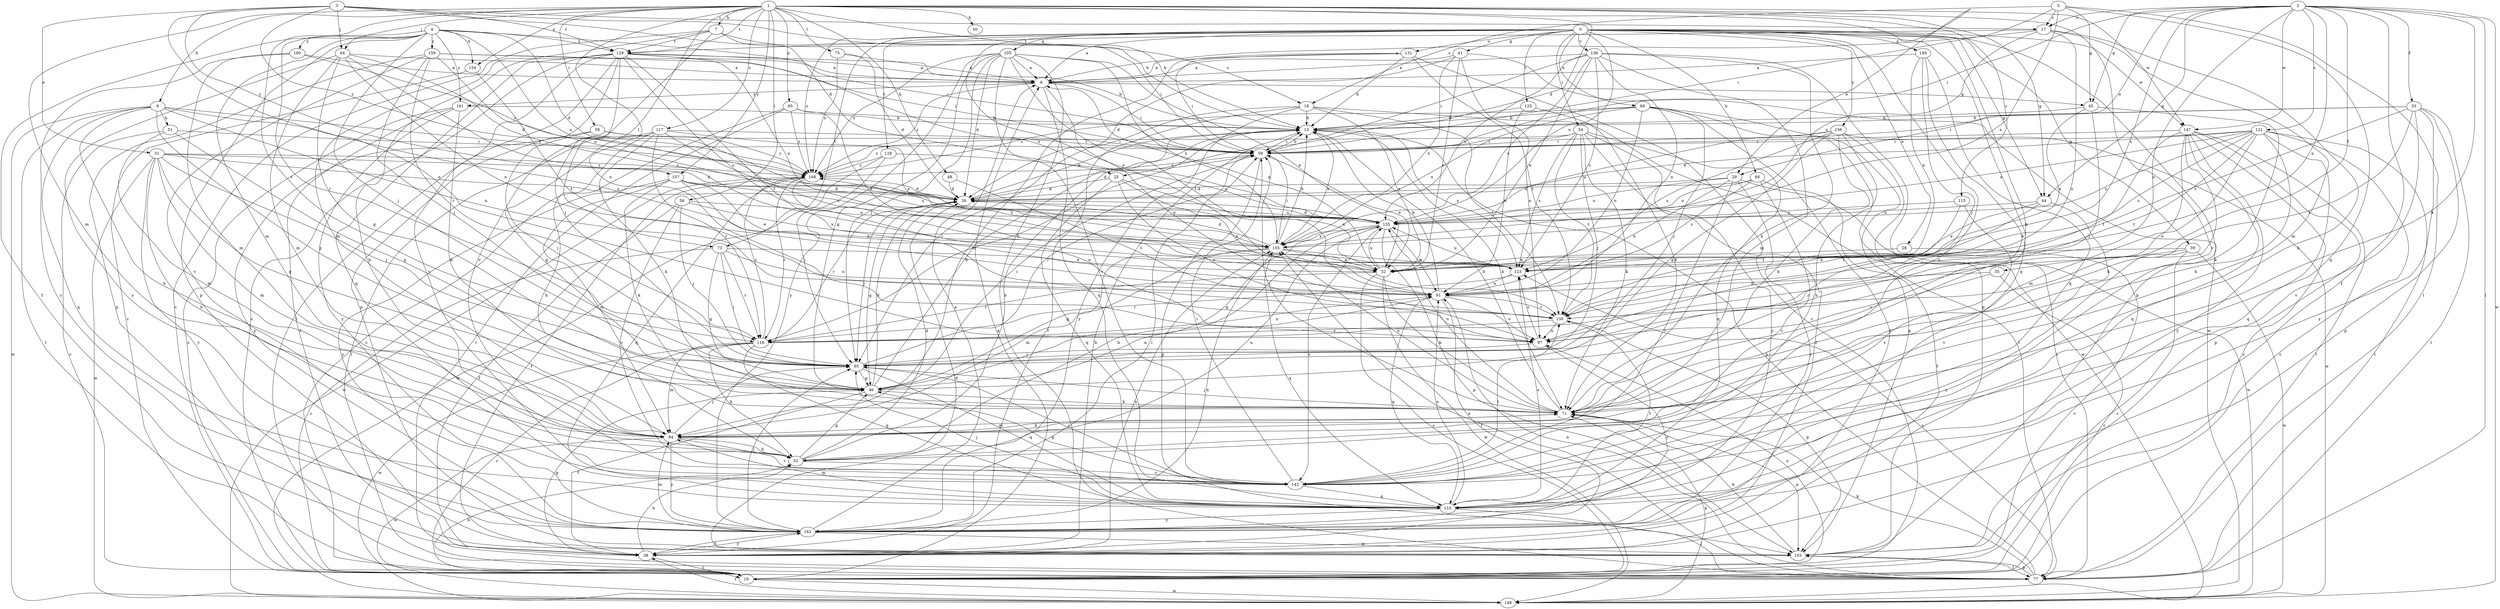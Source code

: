 strict digraph  {
0;
1;
2;
3;
4;
5;
6;
7;
8;
13;
17;
18;
19;
25;
26;
28;
29;
31;
32;
33;
35;
38;
39;
41;
44;
45;
46;
48;
50;
51;
52;
54;
56;
58;
59;
64;
65;
68;
71;
73;
75;
77;
84;
89;
91;
95;
97;
103;
105;
110;
115;
116;
117;
121;
123;
125;
128;
129;
130;
131;
135;
136;
142;
147;
148;
149;
154;
155;
156;
157;
159;
160;
161;
162;
168;
0 -> 6  [label=a];
0 -> 28  [label=e];
0 -> 39  [label=g];
0 -> 41  [label=g];
0 -> 44  [label=g];
0 -> 54  [label=i];
0 -> 68  [label=k];
0 -> 71  [label=k];
0 -> 73  [label=l];
0 -> 89  [label=n];
0 -> 91  [label=n];
0 -> 103  [label=p];
0 -> 105  [label=q];
0 -> 110  [label=q];
0 -> 125  [label=t];
0 -> 128  [label=t];
0 -> 131  [label=u];
0 -> 135  [label=u];
0 -> 136  [label=v];
0 -> 142  [label=v];
0 -> 147  [label=w];
0 -> 149  [label=x];
0 -> 156  [label=y];
0 -> 168  [label=z];
1 -> 7  [label=b];
1 -> 8  [label=b];
1 -> 13  [label=b];
1 -> 25  [label=d];
1 -> 29  [label=e];
1 -> 44  [label=g];
1 -> 48  [label=h];
1 -> 50  [label=h];
1 -> 56  [label=i];
1 -> 58  [label=i];
1 -> 64  [label=j];
1 -> 73  [label=l];
1 -> 75  [label=l];
1 -> 84  [label=m];
1 -> 95  [label=o];
1 -> 97  [label=o];
1 -> 115  [label=r];
1 -> 116  [label=r];
1 -> 117  [label=s];
1 -> 129  [label=t];
1 -> 142  [label=v];
1 -> 147  [label=w];
1 -> 154  [label=x];
1 -> 157  [label=y];
2 -> 17  [label=c];
2 -> 29  [label=e];
2 -> 33  [label=f];
2 -> 35  [label=f];
2 -> 38  [label=f];
2 -> 44  [label=g];
2 -> 45  [label=g];
2 -> 59  [label=i];
2 -> 71  [label=k];
2 -> 77  [label=l];
2 -> 91  [label=n];
2 -> 97  [label=o];
2 -> 121  [label=s];
2 -> 123  [label=s];
2 -> 147  [label=w];
2 -> 148  [label=w];
3 -> 13  [label=b];
3 -> 17  [label=c];
3 -> 25  [label=d];
3 -> 31  [label=e];
3 -> 64  [label=j];
3 -> 97  [label=o];
3 -> 129  [label=t];
3 -> 157  [label=y];
3 -> 168  [label=z];
4 -> 26  [label=d];
4 -> 38  [label=f];
4 -> 59  [label=i];
4 -> 65  [label=j];
4 -> 84  [label=m];
4 -> 103  [label=p];
4 -> 116  [label=r];
4 -> 129  [label=t];
4 -> 135  [label=u];
4 -> 154  [label=x];
4 -> 159  [label=y];
4 -> 160  [label=y];
4 -> 161  [label=y];
5 -> 17  [label=c];
5 -> 18  [label=c];
5 -> 45  [label=g];
5 -> 59  [label=i];
5 -> 77  [label=l];
5 -> 110  [label=q];
5 -> 155  [label=x];
6 -> 45  [label=g];
6 -> 59  [label=i];
6 -> 97  [label=o];
6 -> 110  [label=q];
6 -> 161  [label=y];
6 -> 168  [label=z];
7 -> 18  [label=c];
7 -> 19  [label=c];
7 -> 59  [label=i];
7 -> 84  [label=m];
7 -> 129  [label=t];
7 -> 142  [label=v];
8 -> 46  [label=g];
8 -> 51  [label=h];
8 -> 52  [label=h];
8 -> 77  [label=l];
8 -> 91  [label=n];
8 -> 110  [label=q];
8 -> 123  [label=s];
8 -> 148  [label=w];
8 -> 168  [label=z];
13 -> 59  [label=i];
13 -> 71  [label=k];
13 -> 123  [label=s];
13 -> 155  [label=x];
17 -> 6  [label=a];
17 -> 52  [label=h];
17 -> 84  [label=m];
17 -> 97  [label=o];
17 -> 129  [label=t];
17 -> 135  [label=u];
18 -> 13  [label=b];
18 -> 32  [label=e];
18 -> 38  [label=f];
18 -> 65  [label=j];
18 -> 130  [label=t];
18 -> 148  [label=w];
18 -> 162  [label=y];
19 -> 6  [label=a];
19 -> 52  [label=h];
19 -> 97  [label=o];
19 -> 148  [label=w];
25 -> 26  [label=d];
25 -> 32  [label=e];
25 -> 91  [label=n];
25 -> 97  [label=o];
25 -> 110  [label=q];
26 -> 13  [label=b];
26 -> 46  [label=g];
26 -> 65  [label=j];
26 -> 116  [label=r];
26 -> 135  [label=u];
28 -> 19  [label=c];
28 -> 32  [label=e];
29 -> 26  [label=d];
29 -> 91  [label=n];
29 -> 135  [label=u];
29 -> 142  [label=v];
29 -> 148  [label=w];
29 -> 162  [label=y];
31 -> 26  [label=d];
31 -> 46  [label=g];
31 -> 52  [label=h];
31 -> 65  [label=j];
31 -> 84  [label=m];
31 -> 135  [label=u];
31 -> 148  [label=w];
31 -> 162  [label=y];
31 -> 168  [label=z];
32 -> 6  [label=a];
32 -> 19  [label=c];
32 -> 71  [label=k];
32 -> 116  [label=r];
32 -> 135  [label=u];
32 -> 148  [label=w];
33 -> 13  [label=b];
33 -> 59  [label=i];
33 -> 77  [label=l];
33 -> 103  [label=p];
33 -> 123  [label=s];
33 -> 130  [label=t];
33 -> 142  [label=v];
33 -> 162  [label=y];
35 -> 19  [label=c];
35 -> 91  [label=n];
35 -> 97  [label=o];
38 -> 13  [label=b];
38 -> 19  [label=c];
38 -> 46  [label=g];
38 -> 52  [label=h];
38 -> 155  [label=x];
38 -> 162  [label=y];
39 -> 19  [label=c];
39 -> 32  [label=e];
39 -> 116  [label=r];
39 -> 148  [label=w];
39 -> 162  [label=y];
41 -> 6  [label=a];
41 -> 26  [label=d];
41 -> 32  [label=e];
41 -> 97  [label=o];
41 -> 148  [label=w];
41 -> 155  [label=x];
44 -> 32  [label=e];
44 -> 130  [label=t];
44 -> 135  [label=u];
44 -> 142  [label=v];
45 -> 13  [label=b];
45 -> 32  [label=e];
45 -> 65  [label=j];
45 -> 71  [label=k];
46 -> 13  [label=b];
46 -> 26  [label=d];
46 -> 38  [label=f];
46 -> 59  [label=i];
46 -> 71  [label=k];
46 -> 91  [label=n];
48 -> 26  [label=d];
48 -> 130  [label=t];
51 -> 19  [label=c];
51 -> 46  [label=g];
51 -> 59  [label=i];
51 -> 84  [label=m];
52 -> 13  [label=b];
52 -> 26  [label=d];
52 -> 46  [label=g];
52 -> 135  [label=u];
52 -> 142  [label=v];
54 -> 38  [label=f];
54 -> 59  [label=i];
54 -> 65  [label=j];
54 -> 71  [label=k];
54 -> 110  [label=q];
54 -> 123  [label=s];
54 -> 130  [label=t];
54 -> 162  [label=y];
54 -> 168  [label=z];
56 -> 38  [label=f];
56 -> 65  [label=j];
56 -> 135  [label=u];
56 -> 142  [label=v];
56 -> 155  [label=x];
58 -> 59  [label=i];
58 -> 65  [label=j];
58 -> 162  [label=y];
58 -> 168  [label=z];
59 -> 13  [label=b];
59 -> 26  [label=d];
59 -> 32  [label=e];
59 -> 103  [label=p];
59 -> 168  [label=z];
64 -> 6  [label=a];
64 -> 26  [label=d];
64 -> 46  [label=g];
64 -> 84  [label=m];
64 -> 91  [label=n];
64 -> 123  [label=s];
64 -> 162  [label=y];
65 -> 46  [label=g];
65 -> 59  [label=i];
65 -> 110  [label=q];
68 -> 26  [label=d];
68 -> 38  [label=f];
68 -> 123  [label=s];
68 -> 135  [label=u];
68 -> 142  [label=v];
71 -> 13  [label=b];
71 -> 59  [label=i];
71 -> 65  [label=j];
71 -> 84  [label=m];
71 -> 103  [label=p];
71 -> 135  [label=u];
71 -> 155  [label=x];
73 -> 19  [label=c];
73 -> 32  [label=e];
73 -> 46  [label=g];
73 -> 65  [label=j];
73 -> 91  [label=n];
73 -> 116  [label=r];
75 -> 6  [label=a];
75 -> 26  [label=d];
75 -> 168  [label=z];
77 -> 13  [label=b];
77 -> 71  [label=k];
77 -> 91  [label=n];
77 -> 103  [label=p];
77 -> 123  [label=s];
77 -> 155  [label=x];
84 -> 52  [label=h];
84 -> 65  [label=j];
84 -> 71  [label=k];
84 -> 142  [label=v];
84 -> 148  [label=w];
84 -> 162  [label=y];
89 -> 13  [label=b];
89 -> 38  [label=f];
89 -> 65  [label=j];
89 -> 77  [label=l];
89 -> 91  [label=n];
89 -> 103  [label=p];
89 -> 155  [label=x];
89 -> 168  [label=z];
91 -> 13  [label=b];
91 -> 38  [label=f];
91 -> 97  [label=o];
91 -> 110  [label=q];
91 -> 130  [label=t];
95 -> 13  [label=b];
95 -> 19  [label=c];
95 -> 32  [label=e];
95 -> 77  [label=l];
95 -> 168  [label=z];
97 -> 65  [label=j];
97 -> 123  [label=s];
97 -> 162  [label=y];
103 -> 26  [label=d];
103 -> 71  [label=k];
103 -> 77  [label=l];
105 -> 6  [label=a];
105 -> 26  [label=d];
105 -> 32  [label=e];
105 -> 46  [label=g];
105 -> 65  [label=j];
105 -> 77  [label=l];
105 -> 130  [label=t];
105 -> 142  [label=v];
105 -> 155  [label=x];
105 -> 162  [label=y];
105 -> 168  [label=z];
110 -> 65  [label=j];
110 -> 77  [label=l];
110 -> 84  [label=m];
110 -> 91  [label=n];
110 -> 123  [label=s];
110 -> 130  [label=t];
110 -> 162  [label=y];
115 -> 130  [label=t];
115 -> 135  [label=u];
115 -> 142  [label=v];
116 -> 13  [label=b];
116 -> 19  [label=c];
116 -> 52  [label=h];
116 -> 84  [label=m];
116 -> 91  [label=n];
116 -> 110  [label=q];
116 -> 148  [label=w];
116 -> 168  [label=z];
117 -> 46  [label=g];
117 -> 52  [label=h];
117 -> 59  [label=i];
117 -> 71  [label=k];
117 -> 77  [label=l];
117 -> 116  [label=r];
117 -> 123  [label=s];
117 -> 155  [label=x];
121 -> 19  [label=c];
121 -> 26  [label=d];
121 -> 59  [label=i];
121 -> 71  [label=k];
121 -> 77  [label=l];
121 -> 97  [label=o];
121 -> 110  [label=q];
121 -> 123  [label=s];
121 -> 130  [label=t];
121 -> 135  [label=u];
121 -> 155  [label=x];
123 -> 91  [label=n];
123 -> 116  [label=r];
123 -> 135  [label=u];
125 -> 13  [label=b];
125 -> 71  [label=k];
125 -> 91  [label=n];
128 -> 65  [label=j];
128 -> 135  [label=u];
128 -> 148  [label=w];
128 -> 168  [label=z];
129 -> 6  [label=a];
129 -> 13  [label=b];
129 -> 19  [label=c];
129 -> 52  [label=h];
129 -> 65  [label=j];
129 -> 77  [label=l];
129 -> 103  [label=p];
129 -> 110  [label=q];
129 -> 123  [label=s];
129 -> 130  [label=t];
129 -> 135  [label=u];
129 -> 142  [label=v];
129 -> 155  [label=x];
130 -> 97  [label=o];
130 -> 103  [label=p];
130 -> 116  [label=r];
131 -> 6  [label=a];
131 -> 13  [label=b];
131 -> 19  [label=c];
131 -> 59  [label=i];
131 -> 84  [label=m];
131 -> 130  [label=t];
135 -> 26  [label=d];
135 -> 46  [label=g];
135 -> 52  [label=h];
135 -> 91  [label=n];
135 -> 103  [label=p];
135 -> 142  [label=v];
135 -> 155  [label=x];
136 -> 6  [label=a];
136 -> 32  [label=e];
136 -> 59  [label=i];
136 -> 71  [label=k];
136 -> 84  [label=m];
136 -> 91  [label=n];
136 -> 103  [label=p];
136 -> 123  [label=s];
136 -> 135  [label=u];
136 -> 155  [label=x];
142 -> 46  [label=g];
142 -> 59  [label=i];
142 -> 65  [label=j];
142 -> 110  [label=q];
142 -> 130  [label=t];
147 -> 19  [label=c];
147 -> 59  [label=i];
147 -> 71  [label=k];
147 -> 77  [label=l];
147 -> 84  [label=m];
147 -> 103  [label=p];
147 -> 110  [label=q];
147 -> 130  [label=t];
147 -> 162  [label=y];
148 -> 38  [label=f];
148 -> 71  [label=k];
149 -> 6  [label=a];
149 -> 32  [label=e];
149 -> 65  [label=j];
149 -> 71  [label=k];
149 -> 110  [label=q];
154 -> 19  [label=c];
154 -> 130  [label=t];
155 -> 13  [label=b];
155 -> 26  [label=d];
155 -> 32  [label=e];
155 -> 46  [label=g];
155 -> 59  [label=i];
155 -> 84  [label=m];
155 -> 110  [label=q];
155 -> 123  [label=s];
155 -> 168  [label=z];
156 -> 46  [label=g];
156 -> 52  [label=h];
156 -> 59  [label=i];
156 -> 71  [label=k];
156 -> 77  [label=l];
156 -> 123  [label=s];
156 -> 135  [label=u];
156 -> 148  [label=w];
157 -> 26  [label=d];
157 -> 32  [label=e];
157 -> 71  [label=k];
157 -> 84  [label=m];
157 -> 91  [label=n];
157 -> 135  [label=u];
157 -> 162  [label=y];
159 -> 6  [label=a];
159 -> 59  [label=i];
159 -> 65  [label=j];
159 -> 103  [label=p];
159 -> 116  [label=r];
159 -> 135  [label=u];
159 -> 142  [label=v];
160 -> 6  [label=a];
160 -> 84  [label=m];
160 -> 162  [label=y];
160 -> 168  [label=z];
161 -> 13  [label=b];
161 -> 19  [label=c];
161 -> 38  [label=f];
161 -> 71  [label=k];
161 -> 162  [label=y];
162 -> 6  [label=a];
162 -> 38  [label=f];
162 -> 59  [label=i];
162 -> 65  [label=j];
162 -> 84  [label=m];
162 -> 103  [label=p];
162 -> 155  [label=x];
168 -> 26  [label=d];
168 -> 38  [label=f];
168 -> 97  [label=o];
168 -> 110  [label=q];
168 -> 116  [label=r];
168 -> 148  [label=w];
}
